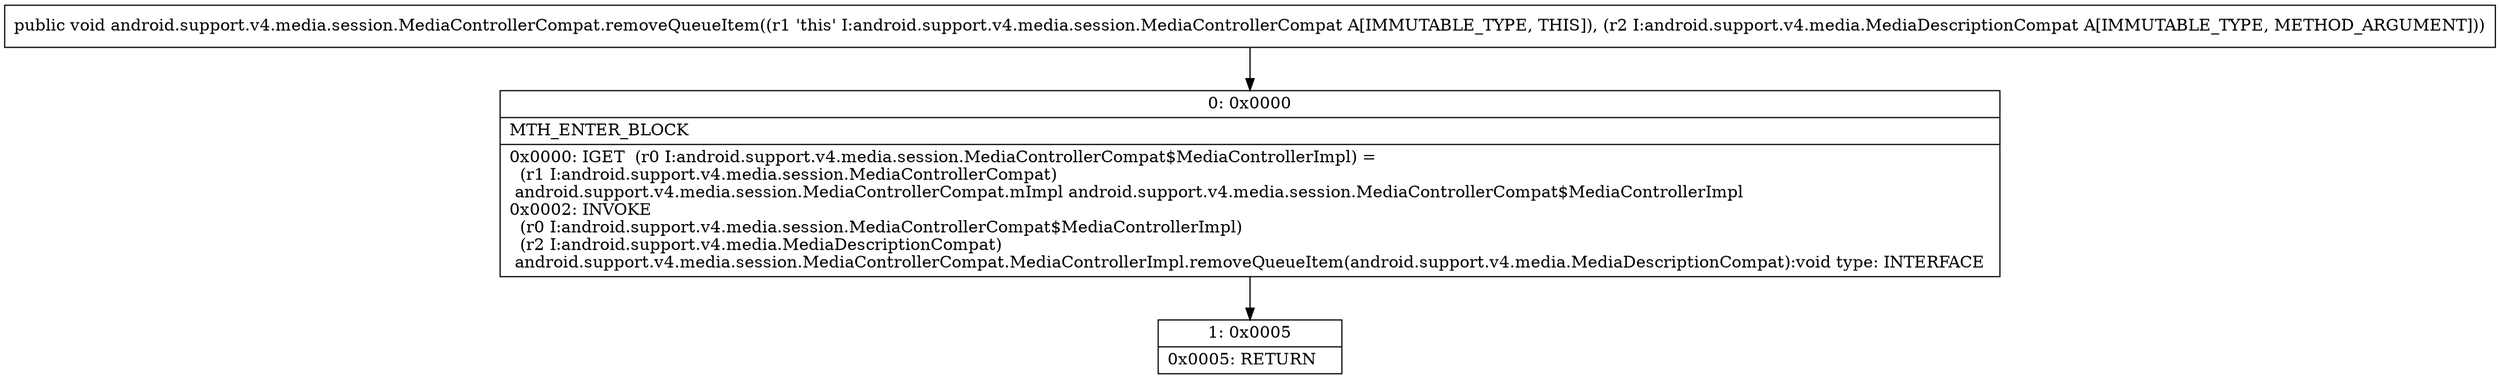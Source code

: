digraph "CFG forandroid.support.v4.media.session.MediaControllerCompat.removeQueueItem(Landroid\/support\/v4\/media\/MediaDescriptionCompat;)V" {
Node_0 [shape=record,label="{0\:\ 0x0000|MTH_ENTER_BLOCK\l|0x0000: IGET  (r0 I:android.support.v4.media.session.MediaControllerCompat$MediaControllerImpl) = \l  (r1 I:android.support.v4.media.session.MediaControllerCompat)\l android.support.v4.media.session.MediaControllerCompat.mImpl android.support.v4.media.session.MediaControllerCompat$MediaControllerImpl \l0x0002: INVOKE  \l  (r0 I:android.support.v4.media.session.MediaControllerCompat$MediaControllerImpl)\l  (r2 I:android.support.v4.media.MediaDescriptionCompat)\l android.support.v4.media.session.MediaControllerCompat.MediaControllerImpl.removeQueueItem(android.support.v4.media.MediaDescriptionCompat):void type: INTERFACE \l}"];
Node_1 [shape=record,label="{1\:\ 0x0005|0x0005: RETURN   \l}"];
MethodNode[shape=record,label="{public void android.support.v4.media.session.MediaControllerCompat.removeQueueItem((r1 'this' I:android.support.v4.media.session.MediaControllerCompat A[IMMUTABLE_TYPE, THIS]), (r2 I:android.support.v4.media.MediaDescriptionCompat A[IMMUTABLE_TYPE, METHOD_ARGUMENT])) }"];
MethodNode -> Node_0;
Node_0 -> Node_1;
}

